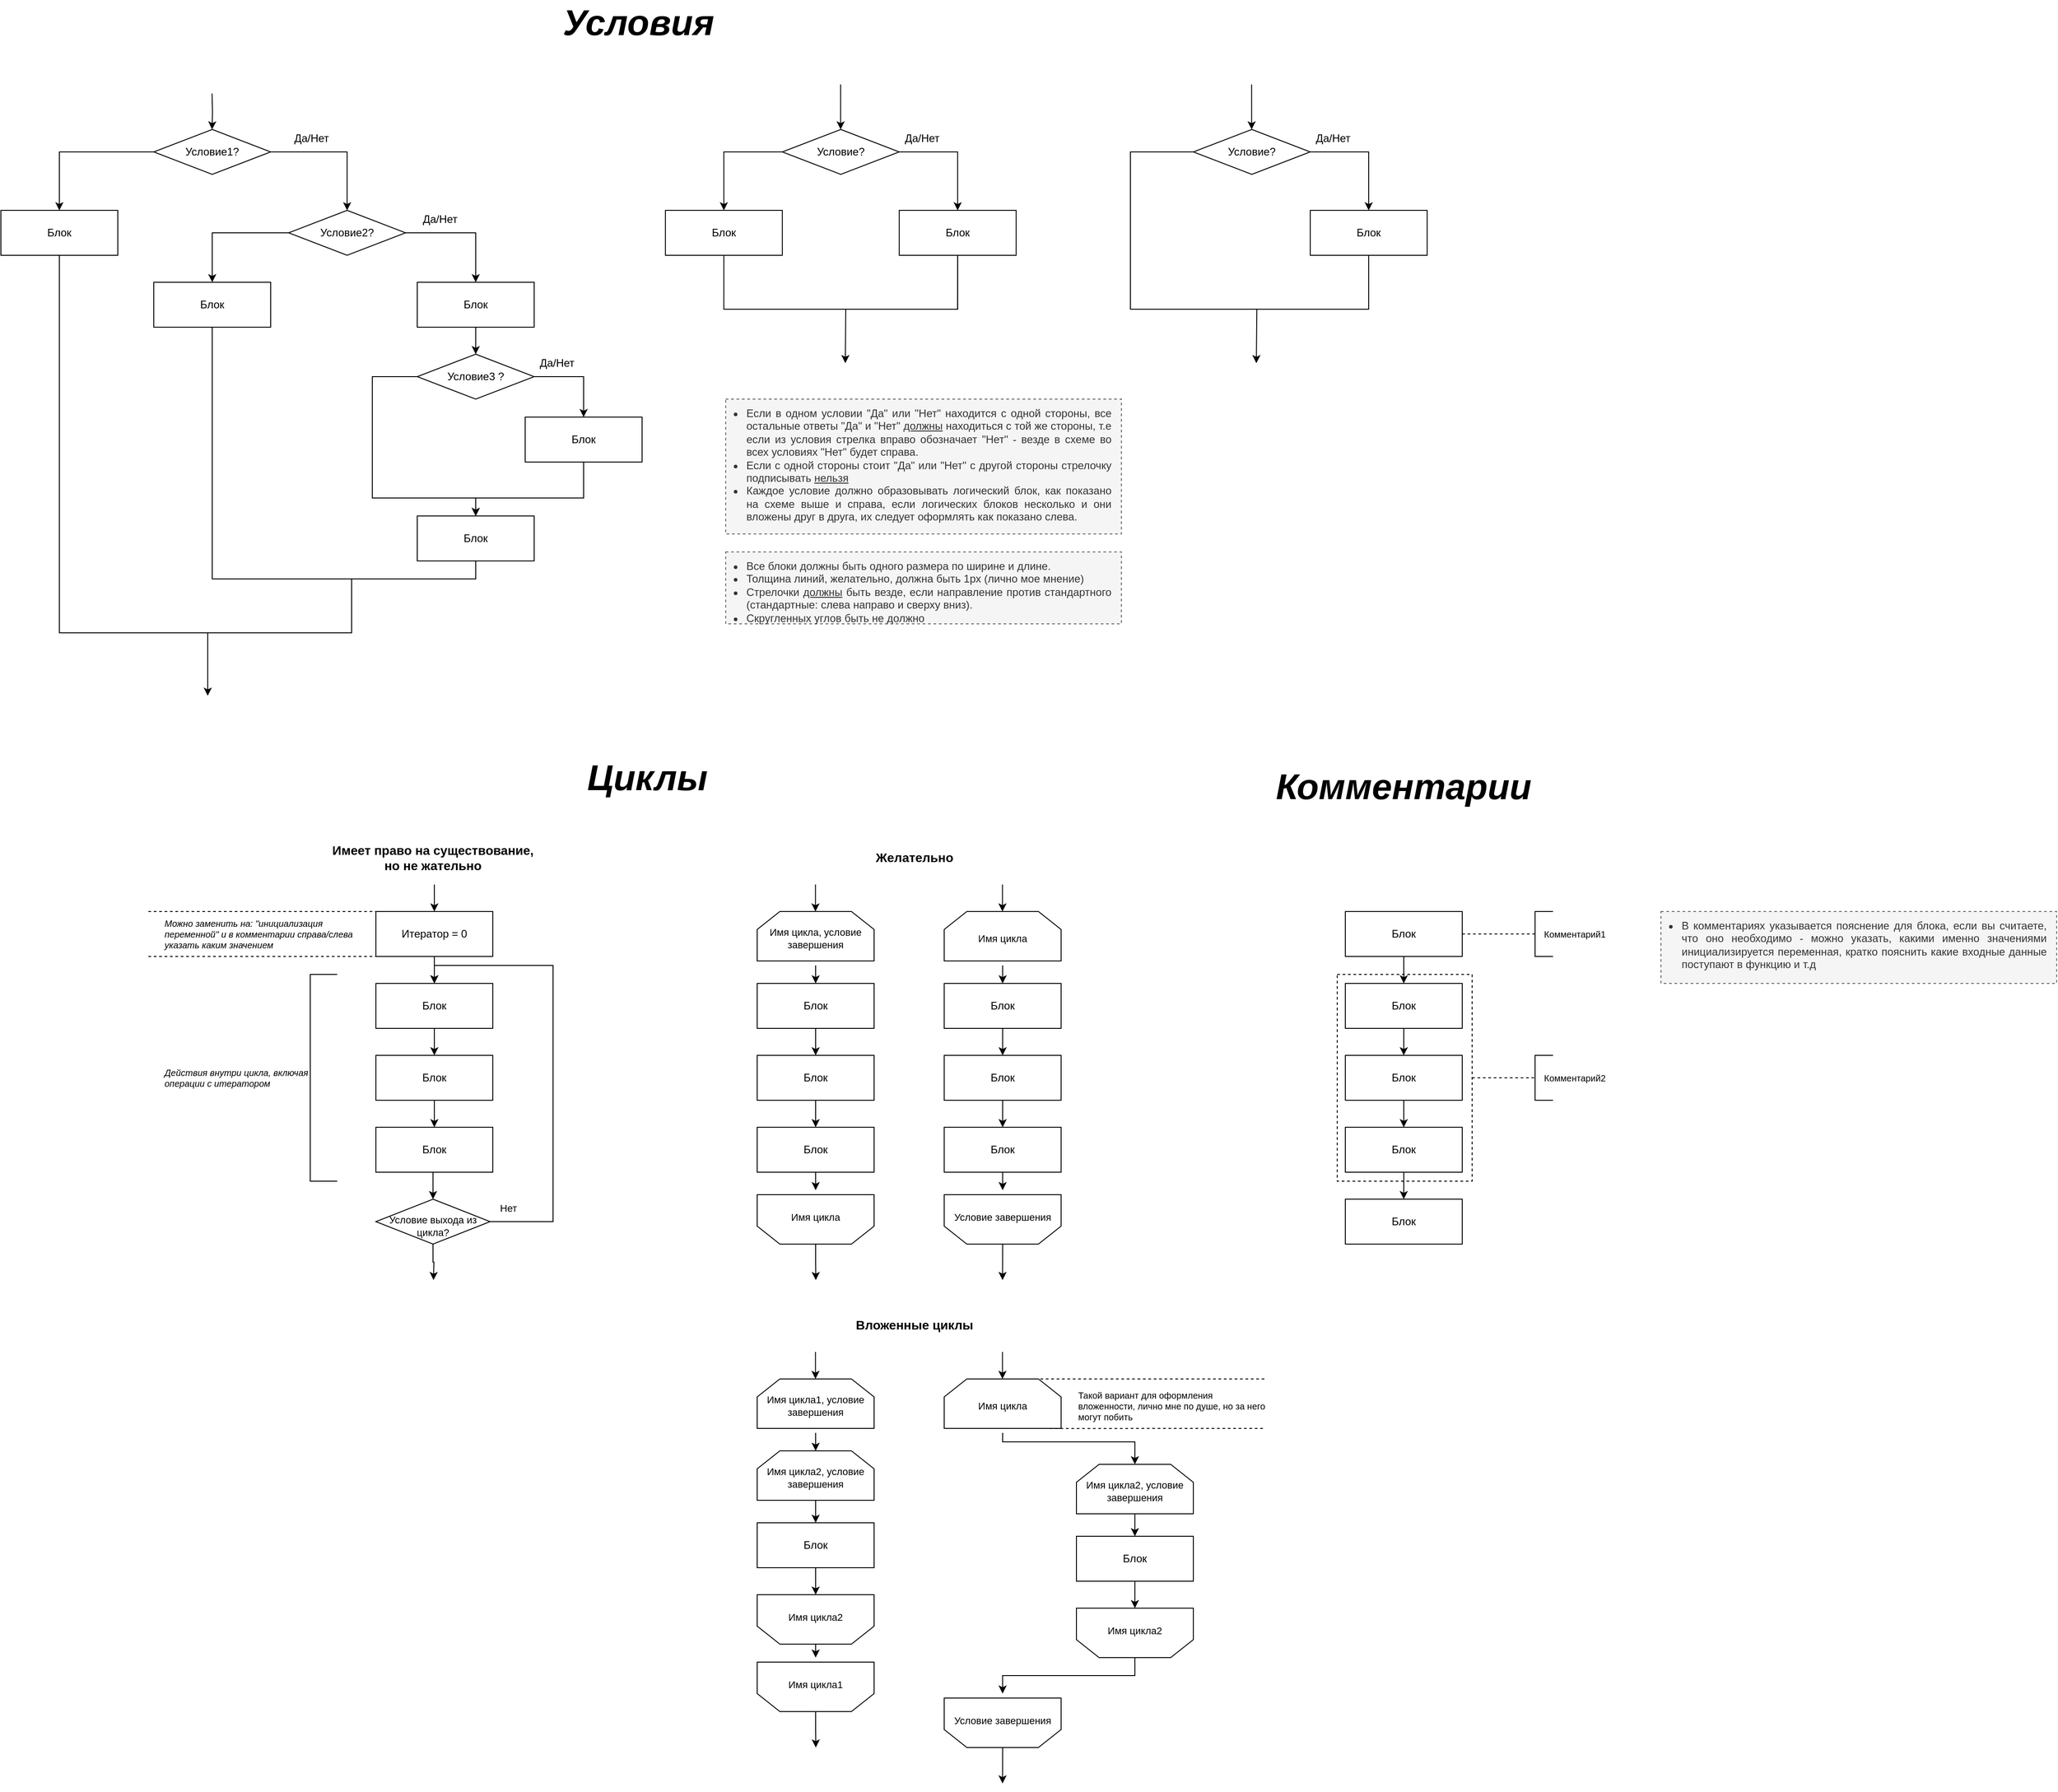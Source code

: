 <mxfile version="14.9.6" type="device"><diagram id="NkuIvJP3IZEy6iVDkcFe" name="Страница 1"><mxGraphModel dx="2048" dy="1184" grid="0" gridSize="10" guides="1" tooltips="1" connect="1" arrows="1" fold="1" page="1" pageScale="1" pageWidth="827" pageHeight="1169" math="0" shadow="0"><root><mxCell id="0"/><mxCell id="1" parent="0"/><mxCell id="CPJ8jQnvKsTgNhLPB1rP-31" style="edgeStyle=orthogonalEdgeStyle;rounded=0;orthogonalLoop=1;jettySize=auto;html=1;exitX=0.5;exitY=1;exitDx=0;exitDy=0;entryX=0.5;entryY=0;entryDx=0;entryDy=0;" parent="1" source="CPJ8jQnvKsTgNhLPB1rP-13" target="CPJ8jQnvKsTgNhLPB1rP-14" edge="1"><mxGeometry relative="1" as="geometry"/></mxCell><mxCell id="CPJ8jQnvKsTgNhLPB1rP-13" value="Блок" style="rounded=0;whiteSpace=wrap;html=1;strokeWidth=1;" parent="1" vertex="1"><mxGeometry x="577" y="380" width="130" height="50" as="geometry"/></mxCell><mxCell id="CPJ8jQnvKsTgNhLPB1rP-21" style="edgeStyle=orthogonalEdgeStyle;rounded=0;orthogonalLoop=1;jettySize=auto;html=1;exitX=1;exitY=0.5;exitDx=0;exitDy=0;" parent="1" source="CPJ8jQnvKsTgNhLPB1rP-14" target="CPJ8jQnvKsTgNhLPB1rP-15" edge="1"><mxGeometry relative="1" as="geometry"/></mxCell><mxCell id="CPJ8jQnvKsTgNhLPB1rP-22" style="edgeStyle=orthogonalEdgeStyle;rounded=0;orthogonalLoop=1;jettySize=auto;html=1;exitX=0;exitY=0.5;exitDx=0;exitDy=0;" parent="1" source="CPJ8jQnvKsTgNhLPB1rP-14" target="CPJ8jQnvKsTgNhLPB1rP-16" edge="1"><mxGeometry relative="1" as="geometry"><Array as="points"><mxPoint x="527" y="485"/><mxPoint x="527" y="620"/><mxPoint x="642" y="620"/></Array></mxGeometry></mxCell><mxCell id="CPJ8jQnvKsTgNhLPB1rP-14" value="Условие3 ?" style="rhombus;whiteSpace=wrap;html=1;strokeWidth=1;" parent="1" vertex="1"><mxGeometry x="577" y="460" width="130" height="50" as="geometry"/></mxCell><mxCell id="CPJ8jQnvKsTgNhLPB1rP-24" style="edgeStyle=orthogonalEdgeStyle;rounded=0;orthogonalLoop=1;jettySize=auto;html=1;exitX=0.5;exitY=1;exitDx=0;exitDy=0;" parent="1" source="CPJ8jQnvKsTgNhLPB1rP-15" target="CPJ8jQnvKsTgNhLPB1rP-16" edge="1"><mxGeometry relative="1" as="geometry"><Array as="points"><mxPoint x="762" y="620"/><mxPoint x="642" y="620"/></Array></mxGeometry></mxCell><mxCell id="CPJ8jQnvKsTgNhLPB1rP-15" value="Блок" style="rounded=0;whiteSpace=wrap;html=1;strokeWidth=1;" parent="1" vertex="1"><mxGeometry x="697" y="530" width="130" height="50" as="geometry"/></mxCell><mxCell id="CPJ8jQnvKsTgNhLPB1rP-16" value="Блок" style="rounded=0;whiteSpace=wrap;html=1;strokeWidth=1;" parent="1" vertex="1"><mxGeometry x="577" y="640" width="130" height="50" as="geometry"/></mxCell><mxCell id="CPJ8jQnvKsTgNhLPB1rP-39" value="Да/Нет" style="text;html=1;align=center;verticalAlign=middle;resizable=0;points=[];autosize=1;" parent="1" vertex="1"><mxGeometry x="577" y="300" width="50" height="20" as="geometry"/></mxCell><mxCell id="CPJ8jQnvKsTgNhLPB1rP-41" value="Да/Нет" style="text;html=1;align=center;verticalAlign=middle;resizable=0;points=[];autosize=1;" parent="1" vertex="1"><mxGeometry x="707" y="460" width="50" height="20" as="geometry"/></mxCell><mxCell id="CawfbznV-qjtrtdzfyc5-2" style="edgeStyle=orthogonalEdgeStyle;rounded=0;orthogonalLoop=1;jettySize=auto;html=1;exitX=1;exitY=0.5;exitDx=0;exitDy=0;" parent="1" source="CawfbznV-qjtrtdzfyc5-4" target="CawfbznV-qjtrtdzfyc5-6" edge="1"><mxGeometry relative="1" as="geometry"/></mxCell><mxCell id="CawfbznV-qjtrtdzfyc5-9" style="edgeStyle=orthogonalEdgeStyle;rounded=0;orthogonalLoop=1;jettySize=auto;html=1;exitX=0;exitY=0.5;exitDx=0;exitDy=0;entryX=0.5;entryY=0;entryDx=0;entryDy=0;" parent="1" source="CawfbznV-qjtrtdzfyc5-4" target="CawfbznV-qjtrtdzfyc5-8" edge="1"><mxGeometry relative="1" as="geometry"/></mxCell><mxCell id="CawfbznV-qjtrtdzfyc5-4" value="Условие?" style="rhombus;whiteSpace=wrap;html=1;strokeWidth=1;" parent="1" vertex="1"><mxGeometry x="982.94" y="210" width="130" height="50" as="geometry"/></mxCell><mxCell id="CawfbznV-qjtrtdzfyc5-12" style="edgeStyle=orthogonalEdgeStyle;rounded=0;orthogonalLoop=1;jettySize=auto;html=1;exitX=0.5;exitY=1;exitDx=0;exitDy=0;" parent="1" source="CawfbznV-qjtrtdzfyc5-6" edge="1"><mxGeometry relative="1" as="geometry"><mxPoint x="1053" y="470" as="targetPoint"/></mxGeometry></mxCell><mxCell id="CawfbznV-qjtrtdzfyc5-6" value="Блок" style="rounded=0;whiteSpace=wrap;html=1;strokeWidth=1;" parent="1" vertex="1"><mxGeometry x="1112.94" y="300" width="130" height="50" as="geometry"/></mxCell><mxCell id="CawfbznV-qjtrtdzfyc5-7" value="Да/Нет" style="text;html=1;align=center;verticalAlign=middle;resizable=0;points=[];autosize=1;" parent="1" vertex="1"><mxGeometry x="1112.94" y="210" width="50" height="20" as="geometry"/></mxCell><mxCell id="CawfbznV-qjtrtdzfyc5-11" style="edgeStyle=orthogonalEdgeStyle;rounded=0;orthogonalLoop=1;jettySize=auto;html=1;exitX=0.5;exitY=1;exitDx=0;exitDy=0;entryX=0.5;entryY=1;entryDx=0;entryDy=0;endArrow=none;endFill=0;" parent="1" source="CawfbznV-qjtrtdzfyc5-8" target="CawfbznV-qjtrtdzfyc5-6" edge="1"><mxGeometry relative="1" as="geometry"><Array as="points"><mxPoint x="918" y="410"/><mxPoint x="1178" y="410"/></Array></mxGeometry></mxCell><mxCell id="CawfbznV-qjtrtdzfyc5-8" value="Блок" style="rounded=0;whiteSpace=wrap;html=1;strokeWidth=1;" parent="1" vertex="1"><mxGeometry x="852.94" y="300" width="130" height="50" as="geometry"/></mxCell><mxCell id="CawfbznV-qjtrtdzfyc5-10" value="Да/Нет" style="text;html=1;align=center;verticalAlign=middle;resizable=0;points=[];autosize=1;" parent="1" vertex="1"><mxGeometry x="434" y="210" width="50" height="20" as="geometry"/></mxCell><mxCell id="CawfbznV-qjtrtdzfyc5-13" style="edgeStyle=orthogonalEdgeStyle;rounded=0;orthogonalLoop=1;jettySize=auto;html=1;exitX=0.5;exitY=1;exitDx=0;exitDy=0;entryX=0.5;entryY=0;entryDx=0;entryDy=0;" parent="1" edge="1"><mxGeometry relative="1" as="geometry"><mxPoint x="1047.77" y="170" as="sourcePoint"/><mxPoint x="1047.77" y="210" as="targetPoint"/><Array as="points"><mxPoint x="1047.77" y="160"/><mxPoint x="1047.77" y="160"/></Array></mxGeometry></mxCell><mxCell id="CawfbznV-qjtrtdzfyc5-14" value="&lt;font style=&quot;font-size: 40px&quot;&gt;&lt;b&gt;&lt;i&gt;Условия&lt;/i&gt;&lt;/b&gt;&lt;/font&gt;" style="text;html=1;strokeColor=none;fillColor=none;align=center;verticalAlign=middle;whiteSpace=wrap;rounded=0;" parent="1" vertex="1"><mxGeometry x="803" y="80" width="40" height="20" as="geometry"/></mxCell><mxCell id="CawfbznV-qjtrtdzfyc5-19" style="edgeStyle=orthogonalEdgeStyle;rounded=0;orthogonalLoop=1;jettySize=auto;html=1;exitX=0.5;exitY=1;exitDx=0;exitDy=0;entryX=0.5;entryY=0;entryDx=0;entryDy=0;endArrow=classic;endFill=1;" parent="1" source="CawfbznV-qjtrtdzfyc5-16" target="CawfbznV-qjtrtdzfyc5-17" edge="1"><mxGeometry relative="1" as="geometry"/></mxCell><mxCell id="CawfbznV-qjtrtdzfyc5-16" value="Блок" style="rounded=0;whiteSpace=wrap;html=1;strokeWidth=1;" parent="1" vertex="1"><mxGeometry x="531" y="1160" width="130" height="50" as="geometry"/></mxCell><mxCell id="CawfbznV-qjtrtdzfyc5-20" style="edgeStyle=orthogonalEdgeStyle;rounded=0;orthogonalLoop=1;jettySize=auto;html=1;exitX=0.5;exitY=1;exitDx=0;exitDy=0;entryX=0.5;entryY=0;entryDx=0;entryDy=0;endArrow=classic;endFill=1;" parent="1" source="CawfbznV-qjtrtdzfyc5-17" target="CawfbznV-qjtrtdzfyc5-18" edge="1"><mxGeometry relative="1" as="geometry"/></mxCell><mxCell id="CawfbznV-qjtrtdzfyc5-17" value="Блок" style="rounded=0;whiteSpace=wrap;html=1;strokeWidth=1;" parent="1" vertex="1"><mxGeometry x="531" y="1240" width="130" height="50" as="geometry"/></mxCell><mxCell id="CawfbznV-qjtrtdzfyc5-22" style="edgeStyle=orthogonalEdgeStyle;rounded=0;orthogonalLoop=1;jettySize=auto;html=1;exitX=0.5;exitY=1;exitDx=0;exitDy=0;entryX=0.5;entryY=0;entryDx=0;entryDy=0;endArrow=classic;endFill=1;" parent="1" source="CawfbznV-qjtrtdzfyc5-18" target="CawfbznV-qjtrtdzfyc5-21" edge="1"><mxGeometry relative="1" as="geometry"/></mxCell><mxCell id="CawfbznV-qjtrtdzfyc5-18" value="Блок" style="rounded=0;whiteSpace=wrap;html=1;strokeWidth=1;" parent="1" vertex="1"><mxGeometry x="531" y="1320" width="130" height="50" as="geometry"/></mxCell><mxCell id="CawfbznV-qjtrtdzfyc5-28" style="edgeStyle=orthogonalEdgeStyle;rounded=0;orthogonalLoop=1;jettySize=auto;html=1;exitX=1;exitY=0.5;exitDx=0;exitDy=0;endArrow=classic;endFill=1;fontSize=11;" parent="1" source="CawfbznV-qjtrtdzfyc5-21" edge="1"><mxGeometry relative="1" as="geometry"><mxPoint x="596" y="1160" as="targetPoint"/><Array as="points"><mxPoint x="728" y="1425"/><mxPoint x="728" y="1140"/><mxPoint x="596" y="1140"/></Array></mxGeometry></mxCell><mxCell id="CawfbznV-qjtrtdzfyc5-30" style="edgeStyle=orthogonalEdgeStyle;rounded=0;orthogonalLoop=1;jettySize=auto;html=1;exitX=0.5;exitY=1;exitDx=0;exitDy=0;endArrow=classic;endFill=1;fontSize=11;" parent="1" source="CawfbznV-qjtrtdzfyc5-21" edge="1"><mxGeometry relative="1" as="geometry"><mxPoint x="595" y="1490" as="targetPoint"/></mxGeometry></mxCell><mxCell id="CawfbznV-qjtrtdzfyc5-21" value="Условие выхода из цикла?" style="rhombus;whiteSpace=wrap;html=1;strokeWidth=1;fontSize=11;verticalAlign=middle;spacingTop=10;" parent="1" vertex="1"><mxGeometry x="531" y="1400" width="127" height="50" as="geometry"/></mxCell><mxCell id="CawfbznV-qjtrtdzfyc5-26" style="edgeStyle=orthogonalEdgeStyle;rounded=0;orthogonalLoop=1;jettySize=auto;html=1;exitX=0.5;exitY=1;exitDx=0;exitDy=0;entryX=0.5;entryY=0;entryDx=0;entryDy=0;endArrow=classic;endFill=1;" parent="1" source="CawfbznV-qjtrtdzfyc5-23" target="CawfbznV-qjtrtdzfyc5-16" edge="1"><mxGeometry relative="1" as="geometry"/></mxCell><mxCell id="CawfbznV-qjtrtdzfyc5-23" value="Итератор = 0" style="rounded=0;whiteSpace=wrap;html=1;strokeWidth=1;" parent="1" vertex="1"><mxGeometry x="531" y="1080" width="130" height="50" as="geometry"/></mxCell><mxCell id="CawfbznV-qjtrtdzfyc5-27" value="" style="endArrow=classic;html=1;fontSize=11;entryX=0.5;entryY=0;entryDx=0;entryDy=0;" parent="1" target="CawfbznV-qjtrtdzfyc5-23" edge="1"><mxGeometry width="50" height="50" relative="1" as="geometry"><mxPoint x="596" y="1050" as="sourcePoint"/><mxPoint x="698" y="1140" as="targetPoint"/></mxGeometry></mxCell><mxCell id="CawfbznV-qjtrtdzfyc5-29" value="Нет" style="text;html=1;align=center;verticalAlign=middle;resizable=0;points=[];autosize=1;fontSize=11;" parent="1" vertex="1"><mxGeometry x="663" y="1400" width="30" height="20" as="geometry"/></mxCell><mxCell id="CawfbznV-qjtrtdzfyc5-31" value="&lt;font style=&quot;font-size: 40px&quot;&gt;&lt;b&gt;&lt;i&gt;Циклы&lt;/i&gt;&lt;/b&gt;&lt;/font&gt;" style="text;html=1;strokeColor=none;fillColor=none;align=center;verticalAlign=middle;whiteSpace=wrap;rounded=0;" parent="1" vertex="1"><mxGeometry x="812.94" y="920" width="40" height="20" as="geometry"/></mxCell><mxCell id="CawfbznV-qjtrtdzfyc5-32" value="&lt;font style=&quot;font-size: 14px&quot;&gt;Имеет право на существование, но не жательно&lt;/font&gt;" style="text;html=1;strokeColor=none;fillColor=none;align=center;verticalAlign=middle;whiteSpace=wrap;rounded=0;fontSize=11;fontStyle=1" parent="1" vertex="1"><mxGeometry x="481.25" y="1010" width="226.5" height="20" as="geometry"/></mxCell><mxCell id="CawfbznV-qjtrtdzfyc5-34" value="&lt;span style=&quot;font-size: 10px;&quot;&gt;&lt;font style=&quot;font-size: 10px;&quot;&gt;Можно заменить на: &quot;инициализация переменной&quot; и в комментарии справа/слева указать каким значением&lt;/font&gt;&lt;/span&gt;" style="text;html=1;strokeColor=none;fillColor=none;align=left;verticalAlign=middle;whiteSpace=wrap;rounded=0;fontSize=10;fontStyle=2" parent="1" vertex="1"><mxGeometry x="294" y="1095" width="230" height="20" as="geometry"/></mxCell><mxCell id="CawfbznV-qjtrtdzfyc5-36" value="" style="strokeWidth=1;html=1;shape=mxgraph.flowchart.annotation_1;align=left;pointerEvents=1;fontSize=11;spacing=1;" parent="1" vertex="1"><mxGeometry x="458" y="1150" width="30" height="230" as="geometry"/></mxCell><mxCell id="CawfbznV-qjtrtdzfyc5-37" value="&lt;font style=&quot;font-size: 10px&quot;&gt;Действия внутри цикла, включая операции с итератором&lt;/font&gt;" style="text;html=1;strokeColor=none;fillColor=none;align=left;verticalAlign=middle;whiteSpace=wrap;rounded=0;fontSize=10;fontStyle=2" parent="1" vertex="1"><mxGeometry x="294" y="1255" width="166" height="20" as="geometry"/></mxCell><mxCell id="CawfbznV-qjtrtdzfyc5-38" value="" style="endArrow=none;html=1;fontSize=11;dashed=1;entryX=0;entryY=0;entryDx=0;entryDy=0;" parent="1" target="CawfbznV-qjtrtdzfyc5-23" edge="1"><mxGeometry width="50" height="50" relative="1" as="geometry"><mxPoint x="278" y="1080" as="sourcePoint"/><mxPoint x="528" y="1080" as="targetPoint"/></mxGeometry></mxCell><mxCell id="CawfbznV-qjtrtdzfyc5-39" value="" style="endArrow=none;html=1;fontSize=11;dashed=1;entryX=0;entryY=1;entryDx=0;entryDy=0;" parent="1" target="CawfbznV-qjtrtdzfyc5-23" edge="1"><mxGeometry width="50" height="50" relative="1" as="geometry"><mxPoint x="278" y="1130" as="sourcePoint"/><mxPoint x="541" y="1090.0" as="targetPoint"/></mxGeometry></mxCell><mxCell id="CawfbznV-qjtrtdzfyc5-40" value="&lt;ul style=&quot;font-size: 12px&quot;&gt;&lt;li style=&quot;text-align: justify&quot;&gt;&lt;span&gt;Если в одном условии &quot;Да&quot; или &quot;Нет&quot; находится с одной стороны, все остальные ответы &quot;Да&quot; и &quot;Нет&quot; &lt;/span&gt;&lt;u&gt;должны&lt;/u&gt;&lt;span&gt;&amp;nbsp;находиться с той же стороны, т.е если из условия стрелка вправо обозначает &quot;Нет&quot; - везде в схеме во всех условиях &quot;Нет&quot; будет справа.&lt;/span&gt;&lt;/li&gt;&lt;li style=&quot;text-align: justify&quot;&gt;&lt;span&gt;Если с одной стороны стоит &quot;Да&quot; или &quot;Нет&quot; с другой стороны стрелочку подписывать &lt;u&gt;нельзя&lt;/u&gt;&amp;nbsp;&lt;/span&gt;&lt;/li&gt;&lt;li style=&quot;text-align: justify&quot;&gt;&lt;span&gt;Каждое условие должно образовывать логический блок, как показано на схеме выше и справа, если логических блоков несколько и они вложены друг в друга, их следует оформлять как показано слева.&lt;/span&gt;&lt;/li&gt;&lt;/ul&gt;" style="rounded=0;whiteSpace=wrap;html=1;strokeWidth=1;fontSize=10;align=left;dashed=1;verticalAlign=top;spacingRight=11;spacingLeft=-19;spacingTop=-10;fillColor=#f5f5f5;strokeColor=#666666;fontColor=#333333;" parent="1" vertex="1"><mxGeometry x="920" y="510" width="440" height="150" as="geometry"/></mxCell><mxCell id="CawfbznV-qjtrtdzfyc5-41" style="edgeStyle=orthogonalEdgeStyle;rounded=0;orthogonalLoop=1;jettySize=auto;html=1;exitX=1;exitY=0.5;exitDx=0;exitDy=0;" parent="1" source="CawfbznV-qjtrtdzfyc5-43" target="CawfbznV-qjtrtdzfyc5-45" edge="1"><mxGeometry relative="1" as="geometry"/></mxCell><mxCell id="CawfbznV-qjtrtdzfyc5-50" style="edgeStyle=orthogonalEdgeStyle;rounded=0;orthogonalLoop=1;jettySize=auto;html=1;exitX=0;exitY=0.5;exitDx=0;exitDy=0;entryX=0.5;entryY=1;entryDx=0;entryDy=0;endArrow=none;endFill=0;fontSize=10;" parent="1" source="CawfbznV-qjtrtdzfyc5-43" target="CawfbznV-qjtrtdzfyc5-45" edge="1"><mxGeometry relative="1" as="geometry"><Array as="points"><mxPoint x="1370" y="235"/><mxPoint x="1370" y="410"/><mxPoint x="1635" y="410"/></Array></mxGeometry></mxCell><mxCell id="CawfbznV-qjtrtdzfyc5-43" value="Условие?" style="rhombus;whiteSpace=wrap;html=1;strokeWidth=1;" parent="1" vertex="1"><mxGeometry x="1440" y="210" width="130" height="50" as="geometry"/></mxCell><mxCell id="CawfbznV-qjtrtdzfyc5-44" style="edgeStyle=orthogonalEdgeStyle;rounded=0;orthogonalLoop=1;jettySize=auto;html=1;exitX=0.5;exitY=1;exitDx=0;exitDy=0;" parent="1" source="CawfbznV-qjtrtdzfyc5-45" edge="1"><mxGeometry relative="1" as="geometry"><mxPoint x="1510.06" y="470" as="targetPoint"/></mxGeometry></mxCell><mxCell id="CawfbznV-qjtrtdzfyc5-45" value="Блок" style="rounded=0;whiteSpace=wrap;html=1;strokeWidth=1;" parent="1" vertex="1"><mxGeometry x="1570" y="300" width="130" height="50" as="geometry"/></mxCell><mxCell id="CawfbznV-qjtrtdzfyc5-46" value="Да/Нет" style="text;html=1;align=center;verticalAlign=middle;resizable=0;points=[];autosize=1;" parent="1" vertex="1"><mxGeometry x="1570" y="210" width="50" height="20" as="geometry"/></mxCell><mxCell id="CawfbznV-qjtrtdzfyc5-49" style="edgeStyle=orthogonalEdgeStyle;rounded=0;orthogonalLoop=1;jettySize=auto;html=1;exitX=0.5;exitY=1;exitDx=0;exitDy=0;entryX=0.5;entryY=0;entryDx=0;entryDy=0;" parent="1" edge="1"><mxGeometry relative="1" as="geometry"><mxPoint x="1504.83" y="170" as="sourcePoint"/><mxPoint x="1504.83" y="210" as="targetPoint"/><Array as="points"><mxPoint x="1504.83" y="160"/><mxPoint x="1504.83" y="160"/></Array></mxGeometry></mxCell><mxCell id="CawfbznV-qjtrtdzfyc5-59" style="edgeStyle=orthogonalEdgeStyle;rounded=0;orthogonalLoop=1;jettySize=auto;html=1;exitX=0.5;exitY=1;exitDx=0;exitDy=0;exitPerimeter=0;entryX=0.5;entryY=0;entryDx=0;entryDy=0;endArrow=classic;endFill=1;fontSize=10;" parent="1" source="CawfbznV-qjtrtdzfyc5-51" target="CawfbznV-qjtrtdzfyc5-54" edge="1"><mxGeometry relative="1" as="geometry"/></mxCell><mxCell id="CawfbznV-qjtrtdzfyc5-51" value="&lt;font style=&quot;font-size: 11px&quot;&gt;Имя цикла, условие завершения&lt;/font&gt;" style="strokeWidth=1;html=1;shape=stencil(1VbBcoIwEP0ajjiRDFaPHWpPjhcPPa+4asaQMAlV+/eNRqYEC6VrL53hkH0L7+1bsoGIZ3YPJUYJU1BgxF+iJFloXTpgIQpRudAt9z4xYT48+XA29SHYEvPKY0cwAtYSfcZWRh/wJDbVjUGoPRrPyucRe3b3XC6e5VopRyK0skGmkXdkIJR7lp09GRulXubjFvuodAoFVmgC9Mve0gNR8kpWGg9TWhGUQke17k9Kb79XGtOU5pTutbXGA8WWBF9sxJKW3Gw6UG9F0ptR3ZF6WU8dwV2HHs8c0jWAPFtDftgZ/a4231ZZwmW47xJ1utBHbGy6Vq/6GlAzSKEaDE8PM7Qa+AcUaTqEAkzuFiYcdBP6OMdwFjY2uoLLqwhyEswOY8cSbyXsgpQ9IZYN+DZvdbU8qHZCMMz+k19KsX12KTuEstFzqS32nAcOvxu2K9oxoTzbaoM9o7sVUvpPdNepcEdwRf0vwxX4BA==);whiteSpace=wrap;fontSize=10;align=center;" parent="1" vertex="1"><mxGeometry x="955" y="1080" width="130" height="60" as="geometry"/></mxCell><mxCell id="CawfbznV-qjtrtdzfyc5-77" style="edgeStyle=orthogonalEdgeStyle;rounded=0;orthogonalLoop=1;jettySize=auto;html=1;exitX=0.5;exitY=0;exitDx=0;exitDy=0;exitPerimeter=0;endArrow=classic;endFill=1;fontSize=10;" parent="1" source="CawfbznV-qjtrtdzfyc5-52" edge="1"><mxGeometry relative="1" as="geometry"><mxPoint x="1020.207" y="1490" as="targetPoint"/></mxGeometry></mxCell><mxCell id="CawfbznV-qjtrtdzfyc5-52" value="&lt;font style=&quot;font-size: 11px&quot;&gt;Имя цикла&lt;/font&gt;" style="strokeWidth=1;html=1;shape=stencil(1VbBcoIwEP0ajjiRDFaPHWpPjhcPPa+4asaQMAlV+/eNRqYEC6VrL53hkH0L7+1bsoGIZ3YPJUYJU1BgxF+iJFloXTpgIQpRudAt9z4xYT48+XA29SHYEvPKY0cwAtYSfcZWRh/wJDbVjUGoPRrPyucRe3b3XC6e5VopRyK0skGmkXdkIJR7lp09GRulXubjFvuodAoFVmgC9Mve0gNR8kpWGg9TWhGUQke17k9Kb79XGtOU5pTutbXGA8WWBF9sxJKW3Gw6UG9F0ptR3ZF6WU8dwV2HHs8c0jWAPFtDftgZ/a4231ZZwmW47xJ1utBHbGy6Vq/6GlAzSKEaDE8PM7Qa+AcUaTqEAkzuFiYcdBP6OMdwFjY2uoLLqwhyEswOY8cSbyXsgpQ9IZYN+DZvdbU8qHZCMMz+k19KsX12KTuEstFzqS32nAcOvxu2K9oxoTzbaoM9o7sVUvpPdNepcEdwRf0vwxX4BA==);whiteSpace=wrap;fontSize=10;align=center;direction=west;" parent="1" vertex="1"><mxGeometry x="955" y="1390" width="130" height="60" as="geometry"/></mxCell><mxCell id="CawfbznV-qjtrtdzfyc5-53" style="edgeStyle=orthogonalEdgeStyle;rounded=0;orthogonalLoop=1;jettySize=auto;html=1;exitX=0.5;exitY=1;exitDx=0;exitDy=0;entryX=0.5;entryY=0;entryDx=0;entryDy=0;endArrow=classic;endFill=1;" parent="1" source="CawfbznV-qjtrtdzfyc5-54" target="CawfbznV-qjtrtdzfyc5-56" edge="1"><mxGeometry relative="1" as="geometry"/></mxCell><mxCell id="CawfbznV-qjtrtdzfyc5-54" value="Блок" style="rounded=0;whiteSpace=wrap;html=1;strokeWidth=1;" parent="1" vertex="1"><mxGeometry x="955" y="1160" width="130" height="50" as="geometry"/></mxCell><mxCell id="CawfbznV-qjtrtdzfyc5-55" style="edgeStyle=orthogonalEdgeStyle;rounded=0;orthogonalLoop=1;jettySize=auto;html=1;exitX=0.5;exitY=1;exitDx=0;exitDy=0;entryX=0.5;entryY=0;entryDx=0;entryDy=0;endArrow=classic;endFill=1;" parent="1" source="CawfbznV-qjtrtdzfyc5-56" target="CawfbznV-qjtrtdzfyc5-57" edge="1"><mxGeometry relative="1" as="geometry"/></mxCell><mxCell id="CawfbznV-qjtrtdzfyc5-56" value="Блок" style="rounded=0;whiteSpace=wrap;html=1;strokeWidth=1;" parent="1" vertex="1"><mxGeometry x="955" y="1240" width="130" height="50" as="geometry"/></mxCell><mxCell id="CawfbznV-qjtrtdzfyc5-61" style="edgeStyle=orthogonalEdgeStyle;rounded=0;orthogonalLoop=1;jettySize=auto;html=1;exitX=0.5;exitY=1;exitDx=0;exitDy=0;entryX=0.5;entryY=1;entryDx=0;entryDy=0;entryPerimeter=0;endArrow=classic;endFill=1;fontSize=10;" parent="1" source="CawfbznV-qjtrtdzfyc5-57" target="CawfbznV-qjtrtdzfyc5-52" edge="1"><mxGeometry relative="1" as="geometry"/></mxCell><mxCell id="CawfbznV-qjtrtdzfyc5-57" value="Блок" style="rounded=0;whiteSpace=wrap;html=1;strokeWidth=1;" parent="1" vertex="1"><mxGeometry x="955" y="1320" width="130" height="50" as="geometry"/></mxCell><mxCell id="CawfbznV-qjtrtdzfyc5-62" style="edgeStyle=orthogonalEdgeStyle;rounded=0;orthogonalLoop=1;jettySize=auto;html=1;exitX=0.5;exitY=1;exitDx=0;exitDy=0;exitPerimeter=0;entryX=0.5;entryY=0;entryDx=0;entryDy=0;endArrow=classic;endFill=1;fontSize=10;" parent="1" source="CawfbznV-qjtrtdzfyc5-63" target="CawfbznV-qjtrtdzfyc5-66" edge="1"><mxGeometry relative="1" as="geometry"/></mxCell><mxCell id="CawfbznV-qjtrtdzfyc5-63" value="&lt;font style=&quot;font-size: 11px&quot;&gt;Имя цикла&lt;/font&gt;" style="strokeWidth=1;html=1;shape=stencil(1VbBcoIwEP0ajjiRDFaPHWpPjhcPPa+4asaQMAlV+/eNRqYEC6VrL53hkH0L7+1bsoGIZ3YPJUYJU1BgxF+iJFloXTpgIQpRudAt9z4xYT48+XA29SHYEvPKY0cwAtYSfcZWRh/wJDbVjUGoPRrPyucRe3b3XC6e5VopRyK0skGmkXdkIJR7lp09GRulXubjFvuodAoFVmgC9Mve0gNR8kpWGg9TWhGUQke17k9Kb79XGtOU5pTutbXGA8WWBF9sxJKW3Gw6UG9F0ptR3ZF6WU8dwV2HHs8c0jWAPFtDftgZ/a4231ZZwmW47xJ1utBHbGy6Vq/6GlAzSKEaDE8PM7Qa+AcUaTqEAkzuFiYcdBP6OMdwFjY2uoLLqwhyEswOY8cSbyXsgpQ9IZYN+DZvdbU8qHZCMMz+k19KsX12KTuEstFzqS32nAcOvxu2K9oxoTzbaoM9o7sVUvpPdNepcEdwRf0vwxX4BA==);whiteSpace=wrap;fontSize=10;align=center;" parent="1" vertex="1"><mxGeometry x="1162.94" y="1080" width="130" height="60" as="geometry"/></mxCell><mxCell id="CawfbznV-qjtrtdzfyc5-78" style="edgeStyle=orthogonalEdgeStyle;rounded=0;orthogonalLoop=1;jettySize=auto;html=1;exitX=0.5;exitY=0;exitDx=0;exitDy=0;exitPerimeter=0;endArrow=classic;endFill=1;fontSize=10;" parent="1" source="CawfbznV-qjtrtdzfyc5-64" edge="1"><mxGeometry relative="1" as="geometry"><mxPoint x="1227.793" y="1490" as="targetPoint"/></mxGeometry></mxCell><mxCell id="CawfbznV-qjtrtdzfyc5-64" value="&lt;font style=&quot;font-size: 11px&quot;&gt;Условие завершения&lt;/font&gt;" style="strokeWidth=1;html=1;shape=stencil(1VbBcoIwEP0ajjiRDFaPHWpPjhcPPa+4asaQMAlV+/eNRqYEC6VrL53hkH0L7+1bsoGIZ3YPJUYJU1BgxF+iJFloXTpgIQpRudAt9z4xYT48+XA29SHYEvPKY0cwAtYSfcZWRh/wJDbVjUGoPRrPyucRe3b3XC6e5VopRyK0skGmkXdkIJR7lp09GRulXubjFvuodAoFVmgC9Mve0gNR8kpWGg9TWhGUQke17k9Kb79XGtOU5pTutbXGA8WWBF9sxJKW3Gw6UG9F0ptR3ZF6WU8dwV2HHs8c0jWAPFtDftgZ/a4231ZZwmW47xJ1utBHbGy6Vq/6GlAzSKEaDE8PM7Qa+AcUaTqEAkzuFiYcdBP6OMdwFjY2uoLLqwhyEswOY8cSbyXsgpQ9IZYN+DZvdbU8qHZCMMz+k19KsX12KTuEstFzqS32nAcOvxu2K9oxoTzbaoM9o7sVUvpPdNepcEdwRf0vwxX4BA==);whiteSpace=wrap;fontSize=10;align=center;direction=west;" parent="1" vertex="1"><mxGeometry x="1162.94" y="1390" width="130" height="60" as="geometry"/></mxCell><mxCell id="CawfbznV-qjtrtdzfyc5-65" style="edgeStyle=orthogonalEdgeStyle;rounded=0;orthogonalLoop=1;jettySize=auto;html=1;exitX=0.5;exitY=1;exitDx=0;exitDy=0;entryX=0.5;entryY=0;entryDx=0;entryDy=0;endArrow=classic;endFill=1;" parent="1" source="CawfbznV-qjtrtdzfyc5-66" target="CawfbznV-qjtrtdzfyc5-68" edge="1"><mxGeometry relative="1" as="geometry"/></mxCell><mxCell id="CawfbznV-qjtrtdzfyc5-66" value="Блок" style="rounded=0;whiteSpace=wrap;html=1;strokeWidth=1;" parent="1" vertex="1"><mxGeometry x="1162.94" y="1160" width="130" height="50" as="geometry"/></mxCell><mxCell id="CawfbznV-qjtrtdzfyc5-67" style="edgeStyle=orthogonalEdgeStyle;rounded=0;orthogonalLoop=1;jettySize=auto;html=1;exitX=0.5;exitY=1;exitDx=0;exitDy=0;entryX=0.5;entryY=0;entryDx=0;entryDy=0;endArrow=classic;endFill=1;" parent="1" source="CawfbznV-qjtrtdzfyc5-68" target="CawfbznV-qjtrtdzfyc5-70" edge="1"><mxGeometry relative="1" as="geometry"/></mxCell><mxCell id="CawfbznV-qjtrtdzfyc5-68" value="Блок" style="rounded=0;whiteSpace=wrap;html=1;strokeWidth=1;" parent="1" vertex="1"><mxGeometry x="1162.94" y="1240" width="130" height="50" as="geometry"/></mxCell><mxCell id="CawfbznV-qjtrtdzfyc5-69" style="edgeStyle=orthogonalEdgeStyle;rounded=0;orthogonalLoop=1;jettySize=auto;html=1;exitX=0.5;exitY=1;exitDx=0;exitDy=0;entryX=0.5;entryY=1;entryDx=0;entryDy=0;entryPerimeter=0;endArrow=classic;endFill=1;fontSize=10;" parent="1" source="CawfbznV-qjtrtdzfyc5-70" target="CawfbznV-qjtrtdzfyc5-64" edge="1"><mxGeometry relative="1" as="geometry"/></mxCell><mxCell id="CawfbznV-qjtrtdzfyc5-70" value="Блок" style="rounded=0;whiteSpace=wrap;html=1;strokeWidth=1;" parent="1" vertex="1"><mxGeometry x="1162.94" y="1320" width="130" height="50" as="geometry"/></mxCell><mxCell id="CawfbznV-qjtrtdzfyc5-71" value="&lt;font style=&quot;font-size: 14px&quot;&gt;Желательно&lt;/font&gt;" style="text;html=1;strokeColor=none;fillColor=none;align=center;verticalAlign=middle;whiteSpace=wrap;rounded=0;fontSize=11;fontStyle=1" parent="1" vertex="1"><mxGeometry x="1019" y="1010" width="222" height="20" as="geometry"/></mxCell><mxCell id="CawfbznV-qjtrtdzfyc5-73" value="" style="endArrow=classic;html=1;fontSize=11;entryX=0.5;entryY=0;entryDx=0;entryDy=0;" parent="1" edge="1"><mxGeometry width="50" height="50" relative="1" as="geometry"><mxPoint x="1019.8" y="1050" as="sourcePoint"/><mxPoint x="1019.8" y="1080" as="targetPoint"/></mxGeometry></mxCell><mxCell id="CawfbznV-qjtrtdzfyc5-74" value="" style="endArrow=classic;html=1;fontSize=11;entryX=0.5;entryY=0;entryDx=0;entryDy=0;" parent="1" edge="1"><mxGeometry width="50" height="50" relative="1" as="geometry"><mxPoint x="1227.74" y="1050" as="sourcePoint"/><mxPoint x="1227.74" y="1080" as="targetPoint"/></mxGeometry></mxCell><mxCell id="CawfbznV-qjtrtdzfyc5-76" value="&lt;ul style=&quot;font-size: 12px&quot;&gt;&lt;li style=&quot;text-align: justify&quot;&gt;Все блоки должны быть одного размера по ширине и длине.&amp;nbsp;&lt;/li&gt;&lt;li style=&quot;text-align: justify&quot;&gt;Толщина линий, желательно, должна быть 1px (лично мое мнение)&lt;/li&gt;&lt;li style=&quot;text-align: justify&quot;&gt;Стрелочки &lt;u&gt;должны&lt;/u&gt; быть везде, если направление против стандартного (стандартные: слева направо и сверху вниз).&lt;/li&gt;&lt;li style=&quot;text-align: justify&quot;&gt;Скругленных углов быть не должно&lt;/li&gt;&lt;/ul&gt;" style="rounded=0;whiteSpace=wrap;html=1;strokeWidth=1;fontSize=10;align=left;dashed=1;verticalAlign=top;spacingRight=11;spacingLeft=-19;spacingTop=-10;fillColor=#f5f5f5;strokeColor=#666666;fontColor=#333333;" parent="1" vertex="1"><mxGeometry x="920" y="680" width="440" height="80" as="geometry"/></mxCell><mxCell id="CawfbznV-qjtrtdzfyc5-79" style="edgeStyle=orthogonalEdgeStyle;rounded=0;orthogonalLoop=1;jettySize=auto;html=1;exitX=0.5;exitY=1;exitDx=0;exitDy=0;entryX=0.5;entryY=0;entryDx=0;entryDy=0;endArrow=classic;endFill=1;" parent="1" source="CawfbznV-qjtrtdzfyc5-80" target="CawfbznV-qjtrtdzfyc5-82" edge="1"><mxGeometry relative="1" as="geometry"/></mxCell><mxCell id="CawfbznV-qjtrtdzfyc5-80" value="Блок" style="rounded=0;whiteSpace=wrap;html=1;strokeWidth=1;" parent="1" vertex="1"><mxGeometry x="1609" y="1160" width="130" height="50" as="geometry"/></mxCell><mxCell id="CawfbznV-qjtrtdzfyc5-81" style="edgeStyle=orthogonalEdgeStyle;rounded=0;orthogonalLoop=1;jettySize=auto;html=1;exitX=0.5;exitY=1;exitDx=0;exitDy=0;entryX=0.5;entryY=0;entryDx=0;entryDy=0;endArrow=classic;endFill=1;" parent="1" source="CawfbznV-qjtrtdzfyc5-82" target="CawfbznV-qjtrtdzfyc5-83" edge="1"><mxGeometry relative="1" as="geometry"/></mxCell><mxCell id="CawfbznV-qjtrtdzfyc5-82" value="Блок" style="rounded=0;whiteSpace=wrap;html=1;strokeWidth=1;" parent="1" vertex="1"><mxGeometry x="1609" y="1240" width="130" height="50" as="geometry"/></mxCell><mxCell id="CawfbznV-qjtrtdzfyc5-90" style="edgeStyle=orthogonalEdgeStyle;rounded=0;orthogonalLoop=1;jettySize=auto;html=1;exitX=0.5;exitY=1;exitDx=0;exitDy=0;entryX=0.5;entryY=0;entryDx=0;entryDy=0;endArrow=classic;endFill=1;fontSize=10;" parent="1" source="CawfbznV-qjtrtdzfyc5-83" target="CawfbznV-qjtrtdzfyc5-89" edge="1"><mxGeometry relative="1" as="geometry"/></mxCell><mxCell id="CawfbznV-qjtrtdzfyc5-83" value="Блок" style="rounded=0;whiteSpace=wrap;html=1;strokeWidth=1;" parent="1" vertex="1"><mxGeometry x="1609" y="1320" width="130" height="50" as="geometry"/></mxCell><mxCell id="CawfbznV-qjtrtdzfyc5-85" style="edgeStyle=orthogonalEdgeStyle;rounded=0;orthogonalLoop=1;jettySize=auto;html=1;exitX=0.5;exitY=1;exitDx=0;exitDy=0;entryX=0.5;entryY=0;entryDx=0;entryDy=0;endArrow=classic;endFill=1;fontSize=10;" parent="1" source="CawfbznV-qjtrtdzfyc5-84" target="CawfbznV-qjtrtdzfyc5-80" edge="1"><mxGeometry relative="1" as="geometry"/></mxCell><mxCell id="CawfbznV-qjtrtdzfyc5-93" style="edgeStyle=orthogonalEdgeStyle;rounded=0;orthogonalLoop=1;jettySize=auto;html=1;exitX=1;exitY=0.5;exitDx=0;exitDy=0;entryX=0;entryY=0.5;entryDx=0;entryDy=0;entryPerimeter=0;endArrow=none;endFill=0;fontSize=10;dashed=1;" parent="1" source="CawfbznV-qjtrtdzfyc5-84" target="CawfbznV-qjtrtdzfyc5-87" edge="1"><mxGeometry relative="1" as="geometry"/></mxCell><mxCell id="CawfbznV-qjtrtdzfyc5-84" value="Блок" style="rounded=0;whiteSpace=wrap;html=1;strokeWidth=1;" parent="1" vertex="1"><mxGeometry x="1609" y="1080" width="130" height="50" as="geometry"/></mxCell><mxCell id="CawfbznV-qjtrtdzfyc5-86" value="&lt;font style=&quot;font-size: 40px&quot;&gt;&lt;b&gt;&lt;i&gt;Комментарии&lt;/i&gt;&lt;/b&gt;&lt;/font&gt;" style="text;html=1;strokeColor=none;fillColor=none;align=center;verticalAlign=middle;whiteSpace=wrap;rounded=0;" parent="1" vertex="1"><mxGeometry x="1654" y="930" width="40" height="20" as="geometry"/></mxCell><mxCell id="CawfbznV-qjtrtdzfyc5-87" value="Комментарий1" style="strokeWidth=1;html=1;shape=mxgraph.flowchart.annotation_1;align=left;pointerEvents=1;fillColor=#A8C6E3;fontSize=10;spacingLeft=8;" parent="1" vertex="1"><mxGeometry x="1820" y="1080" width="20" height="50" as="geometry"/></mxCell><mxCell id="CawfbznV-qjtrtdzfyc5-88" value="Комментарий2" style="strokeWidth=1;html=1;shape=mxgraph.flowchart.annotation_1;align=left;pointerEvents=1;fillColor=#A8C6E3;fontSize=10;spacingLeft=8;" parent="1" vertex="1"><mxGeometry x="1820" y="1240" width="20" height="50" as="geometry"/></mxCell><mxCell id="CawfbznV-qjtrtdzfyc5-89" value="Блок" style="rounded=0;whiteSpace=wrap;html=1;strokeWidth=1;" parent="1" vertex="1"><mxGeometry x="1609" y="1400" width="130" height="50" as="geometry"/></mxCell><mxCell id="CawfbznV-qjtrtdzfyc5-92" style="edgeStyle=orthogonalEdgeStyle;rounded=0;orthogonalLoop=1;jettySize=auto;html=1;exitX=1;exitY=0.5;exitDx=0;exitDy=0;endArrow=none;endFill=0;fontSize=10;dashed=1;" parent="1" source="CawfbznV-qjtrtdzfyc5-91" target="CawfbznV-qjtrtdzfyc5-88" edge="1"><mxGeometry relative="1" as="geometry"/></mxCell><mxCell id="CawfbznV-qjtrtdzfyc5-91" value="" style="rounded=0;whiteSpace=wrap;html=1;strokeWidth=1;fillColor=none;dashed=1;" parent="1" vertex="1"><mxGeometry x="1600" y="1150" width="150" height="230" as="geometry"/></mxCell><mxCell id="CawfbznV-qjtrtdzfyc5-94" value="&lt;ul style=&quot;font-size: 12px&quot;&gt;&lt;li style=&quot;text-align: justify&quot;&gt;В комментариях указывается пояснение для блока, если вы считаете, что оно необходимо - можно указать, какими именно значениями инициализируется переменная, кратко пояснить какие входные данные поступают в функцию и т.д&lt;/li&gt;&lt;/ul&gt;" style="rounded=0;whiteSpace=wrap;html=1;strokeWidth=1;fontSize=10;align=left;dashed=1;verticalAlign=top;spacingRight=11;spacingLeft=-19;spacingTop=-10;fillColor=#f5f5f5;strokeColor=#666666;fontColor=#333333;" parent="1" vertex="1"><mxGeometry x="1960" y="1080" width="440" height="80" as="geometry"/></mxCell><mxCell id="CawfbznV-qjtrtdzfyc5-95" style="edgeStyle=orthogonalEdgeStyle;rounded=0;orthogonalLoop=1;jettySize=auto;html=1;exitX=0.5;exitY=1;exitDx=0;exitDy=0;exitPerimeter=0;entryX=0.5;entryY=0;entryDx=0;entryDy=0;endArrow=classic;endFill=1;fontSize=10;" parent="1" source="CawfbznV-qjtrtdzfyc5-96" edge="1"><mxGeometry relative="1" as="geometry"><mxPoint x="1020" y="1680" as="targetPoint"/></mxGeometry></mxCell><mxCell id="CawfbznV-qjtrtdzfyc5-96" value="&lt;font style=&quot;font-size: 11px&quot;&gt;Имя цикла1, условие завершения&lt;/font&gt;" style="strokeWidth=1;html=1;shape=stencil(1VbBcoIwEP0ajjiRDFaPHWpPjhcPPa+4asaQMAlV+/eNRqYEC6VrL53hkH0L7+1bsoGIZ3YPJUYJU1BgxF+iJFloXTpgIQpRudAt9z4xYT48+XA29SHYEvPKY0cwAtYSfcZWRh/wJDbVjUGoPRrPyucRe3b3XC6e5VopRyK0skGmkXdkIJR7lp09GRulXubjFvuodAoFVmgC9Mve0gNR8kpWGg9TWhGUQke17k9Kb79XGtOU5pTutbXGA8WWBF9sxJKW3Gw6UG9F0ptR3ZF6WU8dwV2HHs8c0jWAPFtDftgZ/a4231ZZwmW47xJ1utBHbGy6Vq/6GlAzSKEaDE8PM7Qa+AcUaTqEAkzuFiYcdBP6OMdwFjY2uoLLqwhyEswOY8cSbyXsgpQ9IZYN+DZvdbU8qHZCMMz+k19KsX12KTuEstFzqS32nAcOvxu2K9oxoTzbaoM9o7sVUvpPdNepcEdwRf0vwxX4BA==);whiteSpace=wrap;fontSize=10;align=center;" parent="1" vertex="1"><mxGeometry x="955" y="1600" width="130" height="60" as="geometry"/></mxCell><mxCell id="CawfbznV-qjtrtdzfyc5-97" style="edgeStyle=orthogonalEdgeStyle;rounded=0;orthogonalLoop=1;jettySize=auto;html=1;exitX=0.5;exitY=0;exitDx=0;exitDy=0;exitPerimeter=0;endArrow=classic;endFill=1;fontSize=10;" parent="1" source="CawfbznV-qjtrtdzfyc5-98" edge="1"><mxGeometry relative="1" as="geometry"><mxPoint x="1020.207" y="2010" as="targetPoint"/></mxGeometry></mxCell><mxCell id="CawfbznV-qjtrtdzfyc5-98" value="&lt;font style=&quot;font-size: 11px&quot;&gt;Имя цикла1&lt;/font&gt;" style="strokeWidth=1;html=1;shape=stencil(1VbBcoIwEP0ajjiRDFaPHWpPjhcPPa+4asaQMAlV+/eNRqYEC6VrL53hkH0L7+1bsoGIZ3YPJUYJU1BgxF+iJFloXTpgIQpRudAt9z4xYT48+XA29SHYEvPKY0cwAtYSfcZWRh/wJDbVjUGoPRrPyucRe3b3XC6e5VopRyK0skGmkXdkIJR7lp09GRulXubjFvuodAoFVmgC9Mve0gNR8kpWGg9TWhGUQke17k9Kb79XGtOU5pTutbXGA8WWBF9sxJKW3Gw6UG9F0ptR3ZF6WU8dwV2HHs8c0jWAPFtDftgZ/a4231ZZwmW47xJ1utBHbGy6Vq/6GlAzSKEaDE8PM7Qa+AcUaTqEAkzuFiYcdBP6OMdwFjY2uoLLqwhyEswOY8cSbyXsgpQ9IZYN+DZvdbU8qHZCMMz+k19KsX12KTuEstFzqS32nAcOvxu2K9oxoTzbaoM9o7sVUvpPdNepcEdwRf0vwxX4BA==);whiteSpace=wrap;fontSize=10;align=center;direction=west;" parent="1" vertex="1"><mxGeometry x="955" y="1910" width="130" height="60" as="geometry"/></mxCell><mxCell id="CawfbznV-qjtrtdzfyc5-99" style="edgeStyle=orthogonalEdgeStyle;rounded=0;orthogonalLoop=1;jettySize=auto;html=1;exitX=0.5;exitY=1;exitDx=0;exitDy=0;entryX=0.5;entryY=0;entryDx=0;entryDy=0;endArrow=classic;endFill=1;" parent="1" target="CawfbznV-qjtrtdzfyc5-102" edge="1"><mxGeometry relative="1" as="geometry"><mxPoint x="1020" y="1730" as="sourcePoint"/></mxGeometry></mxCell><mxCell id="CawfbznV-qjtrtdzfyc5-101" style="edgeStyle=orthogonalEdgeStyle;rounded=0;orthogonalLoop=1;jettySize=auto;html=1;exitX=0.5;exitY=1;exitDx=0;exitDy=0;entryX=0.5;entryY=0;entryDx=0;entryDy=0;endArrow=classic;endFill=1;" parent="1" source="CawfbznV-qjtrtdzfyc5-102" edge="1"><mxGeometry relative="1" as="geometry"><mxPoint x="1020" y="1840" as="targetPoint"/></mxGeometry></mxCell><mxCell id="CawfbznV-qjtrtdzfyc5-102" value="Блок" style="rounded=0;whiteSpace=wrap;html=1;strokeWidth=1;" parent="1" vertex="1"><mxGeometry x="955" y="1760" width="130" height="50" as="geometry"/></mxCell><mxCell id="CawfbznV-qjtrtdzfyc5-103" style="edgeStyle=orthogonalEdgeStyle;rounded=0;orthogonalLoop=1;jettySize=auto;html=1;exitX=0.5;exitY=1;exitDx=0;exitDy=0;entryX=0.5;entryY=1;entryDx=0;entryDy=0;entryPerimeter=0;endArrow=classic;endFill=1;fontSize=10;" parent="1" target="CawfbznV-qjtrtdzfyc5-98" edge="1"><mxGeometry relative="1" as="geometry"><mxPoint x="1020" y="1890" as="sourcePoint"/></mxGeometry></mxCell><mxCell id="CawfbznV-qjtrtdzfyc5-125" style="edgeStyle=orthogonalEdgeStyle;rounded=0;orthogonalLoop=1;jettySize=auto;html=1;exitX=0.5;exitY=1;exitDx=0;exitDy=0;exitPerimeter=0;entryX=0.5;entryY=0;entryDx=0;entryDy=0;entryPerimeter=0;endArrow=classic;endFill=1;fontSize=10;" parent="1" source="CawfbznV-qjtrtdzfyc5-106" target="CawfbznV-qjtrtdzfyc5-123" edge="1"><mxGeometry relative="1" as="geometry"><Array as="points"><mxPoint x="1228" y="1670"/><mxPoint x="1375" y="1670"/></Array></mxGeometry></mxCell><mxCell id="CawfbznV-qjtrtdzfyc5-131" style="edgeStyle=orthogonalEdgeStyle;rounded=0;orthogonalLoop=1;jettySize=auto;html=1;exitX=0.5;exitY=0;exitDx=0;exitDy=0;exitPerimeter=0;dashed=1;endArrow=none;endFill=0;fontSize=10;" parent="1" source="CawfbznV-qjtrtdzfyc5-106" edge="1"><mxGeometry relative="1" as="geometry"><mxPoint x="1521" y="1600" as="targetPoint"/><Array as="points"><mxPoint x="1320" y="1600"/><mxPoint x="1320" y="1600"/></Array></mxGeometry></mxCell><mxCell id="CawfbznV-qjtrtdzfyc5-106" value="&lt;font style=&quot;font-size: 11px&quot;&gt;Имя цикла&lt;/font&gt;" style="strokeWidth=1;html=1;shape=stencil(1VbBcoIwEP0ajjiRDFaPHWpPjhcPPa+4asaQMAlV+/eNRqYEC6VrL53hkH0L7+1bsoGIZ3YPJUYJU1BgxF+iJFloXTpgIQpRudAt9z4xYT48+XA29SHYEvPKY0cwAtYSfcZWRh/wJDbVjUGoPRrPyucRe3b3XC6e5VopRyK0skGmkXdkIJR7lp09GRulXubjFvuodAoFVmgC9Mve0gNR8kpWGg9TWhGUQke17k9Kb79XGtOU5pTutbXGA8WWBF9sxJKW3Gw6UG9F0ptR3ZF6WU8dwV2HHs8c0jWAPFtDftgZ/a4231ZZwmW47xJ1utBHbGy6Vq/6GlAzSKEaDE8PM7Qa+AcUaTqEAkzuFiYcdBP6OMdwFjY2uoLLqwhyEswOY8cSbyXsgpQ9IZYN+DZvdbU8qHZCMMz+k19KsX12KTuEstFzqS32nAcOvxu2K9oxoTzbaoM9o7sVUvpPdNepcEdwRf0vwxX4BA==);whiteSpace=wrap;fontSize=10;align=center;" parent="1" vertex="1"><mxGeometry x="1162.94" y="1600" width="130" height="60" as="geometry"/></mxCell><mxCell id="CawfbznV-qjtrtdzfyc5-107" style="edgeStyle=orthogonalEdgeStyle;rounded=0;orthogonalLoop=1;jettySize=auto;html=1;exitX=0.5;exitY=0;exitDx=0;exitDy=0;exitPerimeter=0;endArrow=classic;endFill=1;fontSize=10;" parent="1" source="CawfbznV-qjtrtdzfyc5-108" edge="1"><mxGeometry relative="1" as="geometry"><mxPoint x="1227.793" y="2050" as="targetPoint"/></mxGeometry></mxCell><mxCell id="CawfbznV-qjtrtdzfyc5-108" value="&lt;font style=&quot;font-size: 11px&quot;&gt;Условие завершения&lt;/font&gt;" style="strokeWidth=1;html=1;shape=stencil(1VbBcoIwEP0ajjiRDFaPHWpPjhcPPa+4asaQMAlV+/eNRqYEC6VrL53hkH0L7+1bsoGIZ3YPJUYJU1BgxF+iJFloXTpgIQpRudAt9z4xYT48+XA29SHYEvPKY0cwAtYSfcZWRh/wJDbVjUGoPRrPyucRe3b3XC6e5VopRyK0skGmkXdkIJR7lp09GRulXubjFvuodAoFVmgC9Mve0gNR8kpWGg9TWhGUQke17k9Kb79XGtOU5pTutbXGA8WWBF9sxJKW3Gw6UG9F0ptR3ZF6WU8dwV2HHs8c0jWAPFtDftgZ/a4231ZZwmW47xJ1utBHbGy6Vq/6GlAzSKEaDE8PM7Qa+AcUaTqEAkzuFiYcdBP6OMdwFjY2uoLLqwhyEswOY8cSbyXsgpQ9IZYN+DZvdbU8qHZCMMz+k19KsX12KTuEstFzqS32nAcOvxu2K9oxoTzbaoM9o7sVUvpPdNepcEdwRf0vwxX4BA==);whiteSpace=wrap;fontSize=10;align=center;direction=west;" parent="1" vertex="1"><mxGeometry x="1162.94" y="1950" width="130" height="60" as="geometry"/></mxCell><mxCell id="CawfbznV-qjtrtdzfyc5-115" value="&lt;font style=&quot;font-size: 14px&quot;&gt;Вложенные циклы&lt;/font&gt;" style="text;html=1;strokeColor=none;fillColor=none;align=center;verticalAlign=middle;whiteSpace=wrap;rounded=0;fontSize=11;fontStyle=1" parent="1" vertex="1"><mxGeometry x="1019" y="1530" width="222" height="20" as="geometry"/></mxCell><mxCell id="CawfbznV-qjtrtdzfyc5-116" value="" style="endArrow=classic;html=1;fontSize=11;entryX=0.5;entryY=0;entryDx=0;entryDy=0;" parent="1" edge="1"><mxGeometry width="50" height="50" relative="1" as="geometry"><mxPoint x="1019.8" y="1570" as="sourcePoint"/><mxPoint x="1019.8" y="1600" as="targetPoint"/></mxGeometry></mxCell><mxCell id="CawfbznV-qjtrtdzfyc5-117" value="" style="endArrow=classic;html=1;fontSize=11;entryX=0.5;entryY=0;entryDx=0;entryDy=0;" parent="1" edge="1"><mxGeometry width="50" height="50" relative="1" as="geometry"><mxPoint x="1227.74" y="1570" as="sourcePoint"/><mxPoint x="1227.74" y="1600" as="targetPoint"/></mxGeometry></mxCell><mxCell id="CawfbznV-qjtrtdzfyc5-118" value="&lt;font style=&quot;font-size: 11px&quot;&gt;Имя цикла2, условие завершения&lt;/font&gt;" style="strokeWidth=1;html=1;shape=stencil(1VbBcoIwEP0ajjiRDFaPHWpPjhcPPa+4asaQMAlV+/eNRqYEC6VrL53hkH0L7+1bsoGIZ3YPJUYJU1BgxF+iJFloXTpgIQpRudAt9z4xYT48+XA29SHYEvPKY0cwAtYSfcZWRh/wJDbVjUGoPRrPyucRe3b3XC6e5VopRyK0skGmkXdkIJR7lp09GRulXubjFvuodAoFVmgC9Mve0gNR8kpWGg9TWhGUQke17k9Kb79XGtOU5pTutbXGA8WWBF9sxJKW3Gw6UG9F0ptR3ZF6WU8dwV2HHs8c0jWAPFtDftgZ/a4231ZZwmW47xJ1utBHbGy6Vq/6GlAzSKEaDE8PM7Qa+AcUaTqEAkzuFiYcdBP6OMdwFjY2uoLLqwhyEswOY8cSbyXsgpQ9IZYN+DZvdbU8qHZCMMz+k19KsX12KTuEstFzqS32nAcOvxu2K9oxoTzbaoM9o7sVUvpPdNepcEdwRf0vwxX4BA==);whiteSpace=wrap;fontSize=10;align=center;" parent="1" vertex="1"><mxGeometry x="955" y="1680" width="130" height="60" as="geometry"/></mxCell><mxCell id="CawfbznV-qjtrtdzfyc5-119" value="&lt;font style=&quot;font-size: 11px&quot;&gt;Имя цикла2&lt;/font&gt;" style="strokeWidth=1;html=1;shape=stencil(1VbBcoIwEP0ajjiRDFaPHWpPjhcPPa+4asaQMAlV+/eNRqYEC6VrL53hkH0L7+1bsoGIZ3YPJUYJU1BgxF+iJFloXTpgIQpRudAt9z4xYT48+XA29SHYEvPKY0cwAtYSfcZWRh/wJDbVjUGoPRrPyucRe3b3XC6e5VopRyK0skGmkXdkIJR7lp09GRulXubjFvuodAoFVmgC9Mve0gNR8kpWGg9TWhGUQke17k9Kb79XGtOU5pTutbXGA8WWBF9sxJKW3Gw6UG9F0ptR3ZF6WU8dwV2HHs8c0jWAPFtDftgZ/a4231ZZwmW47xJ1utBHbGy6Vq/6GlAzSKEaDE8PM7Qa+AcUaTqEAkzuFiYcdBP6OMdwFjY2uoLLqwhyEswOY8cSbyXsgpQ9IZYN+DZvdbU8qHZCMMz+k19KsX12KTuEstFzqS32nAcOvxu2K9oxoTzbaoM9o7sVUvpPdNepcEdwRf0vwxX4BA==);whiteSpace=wrap;fontSize=10;align=center;direction=west;" parent="1" vertex="1"><mxGeometry x="955" y="1835" width="130" height="60" as="geometry"/></mxCell><mxCell id="CawfbznV-qjtrtdzfyc5-120" style="edgeStyle=orthogonalEdgeStyle;rounded=0;orthogonalLoop=1;jettySize=auto;html=1;exitX=0.5;exitY=1;exitDx=0;exitDy=0;entryX=0.5;entryY=0;entryDx=0;entryDy=0;endArrow=classic;endFill=1;" parent="1" target="CawfbznV-qjtrtdzfyc5-122" edge="1"><mxGeometry relative="1" as="geometry"><mxPoint x="1375" y="1745" as="sourcePoint"/></mxGeometry></mxCell><mxCell id="CawfbznV-qjtrtdzfyc5-121" style="edgeStyle=orthogonalEdgeStyle;rounded=0;orthogonalLoop=1;jettySize=auto;html=1;exitX=0.5;exitY=1;exitDx=0;exitDy=0;entryX=0.5;entryY=0;entryDx=0;entryDy=0;endArrow=classic;endFill=1;" parent="1" source="CawfbznV-qjtrtdzfyc5-122" edge="1"><mxGeometry relative="1" as="geometry"><mxPoint x="1375" y="1855" as="targetPoint"/></mxGeometry></mxCell><mxCell id="CawfbznV-qjtrtdzfyc5-122" value="Блок" style="rounded=0;whiteSpace=wrap;html=1;strokeWidth=1;" parent="1" vertex="1"><mxGeometry x="1310" y="1775" width="130" height="50" as="geometry"/></mxCell><mxCell id="CawfbznV-qjtrtdzfyc5-123" value="&lt;font style=&quot;font-size: 11px&quot;&gt;Имя цикла2, условие завершения&lt;/font&gt;" style="strokeWidth=1;html=1;shape=stencil(1VbBcoIwEP0ajjiRDFaPHWpPjhcPPa+4asaQMAlV+/eNRqYEC6VrL53hkH0L7+1bsoGIZ3YPJUYJU1BgxF+iJFloXTpgIQpRudAt9z4xYT48+XA29SHYEvPKY0cwAtYSfcZWRh/wJDbVjUGoPRrPyucRe3b3XC6e5VopRyK0skGmkXdkIJR7lp09GRulXubjFvuodAoFVmgC9Mve0gNR8kpWGg9TWhGUQke17k9Kb79XGtOU5pTutbXGA8WWBF9sxJKW3Gw6UG9F0ptR3ZF6WU8dwV2HHs8c0jWAPFtDftgZ/a4231ZZwmW47xJ1utBHbGy6Vq/6GlAzSKEaDE8PM7Qa+AcUaTqEAkzuFiYcdBP6OMdwFjY2uoLLqwhyEswOY8cSbyXsgpQ9IZYN+DZvdbU8qHZCMMz+k19KsX12KTuEstFzqS32nAcOvxu2K9oxoTzbaoM9o7sVUvpPdNepcEdwRf0vwxX4BA==);whiteSpace=wrap;fontSize=10;align=center;" parent="1" vertex="1"><mxGeometry x="1310" y="1695" width="130" height="60" as="geometry"/></mxCell><mxCell id="CawfbznV-qjtrtdzfyc5-127" style="edgeStyle=orthogonalEdgeStyle;rounded=0;orthogonalLoop=1;jettySize=auto;html=1;exitX=0.5;exitY=0;exitDx=0;exitDy=0;exitPerimeter=0;endArrow=classic;endFill=1;fontSize=10;" parent="1" source="CawfbznV-qjtrtdzfyc5-124" target="CawfbznV-qjtrtdzfyc5-108" edge="1"><mxGeometry relative="1" as="geometry"/></mxCell><mxCell id="CawfbznV-qjtrtdzfyc5-124" value="&lt;font style=&quot;font-size: 11px&quot;&gt;Имя цикла2&lt;/font&gt;" style="strokeWidth=1;html=1;shape=stencil(1VbBcoIwEP0ajjiRDFaPHWpPjhcPPa+4asaQMAlV+/eNRqYEC6VrL53hkH0L7+1bsoGIZ3YPJUYJU1BgxF+iJFloXTpgIQpRudAt9z4xYT48+XA29SHYEvPKY0cwAtYSfcZWRh/wJDbVjUGoPRrPyucRe3b3XC6e5VopRyK0skGmkXdkIJR7lp09GRulXubjFvuodAoFVmgC9Mve0gNR8kpWGg9TWhGUQke17k9Kb79XGtOU5pTutbXGA8WWBF9sxJKW3Gw6UG9F0ptR3ZF6WU8dwV2HHs8c0jWAPFtDftgZ/a4231ZZwmW47xJ1utBHbGy6Vq/6GlAzSKEaDE8PM7Qa+AcUaTqEAkzuFiYcdBP6OMdwFjY2uoLLqwhyEswOY8cSbyXsgpQ9IZYN+DZvdbU8qHZCMMz+k19KsX12KTuEstFzqS32nAcOvxu2K9oxoTzbaoM9o7sVUvpPdNepcEdwRf0vwxX4BA==);whiteSpace=wrap;fontSize=10;align=center;direction=west;" parent="1" vertex="1"><mxGeometry x="1310" y="1850" width="130" height="60" as="geometry"/></mxCell><mxCell id="CawfbznV-qjtrtdzfyc5-130" value="" style="endArrow=none;dashed=1;html=1;fontSize=10;exitX=0.98;exitY=0.985;exitDx=0;exitDy=0;exitPerimeter=0;" parent="1" edge="1"><mxGeometry width="50" height="50" relative="1" as="geometry"><mxPoint x="1280.34" y="1655.1" as="sourcePoint"/><mxPoint x="1520" y="1655" as="targetPoint"/></mxGeometry></mxCell><mxCell id="CawfbznV-qjtrtdzfyc5-132" value="Такой вариант для оформления вложенности, лично мне по душе, но за него могут побить" style="text;html=1;strokeColor=none;fillColor=none;align=left;verticalAlign=middle;whiteSpace=wrap;rounded=0;dashed=1;fontSize=10;" parent="1" vertex="1"><mxGeometry x="1310" y="1610" width="210" height="40" as="geometry"/></mxCell><mxCell id="CawfbznV-qjtrtdzfyc5-142" style="edgeStyle=orthogonalEdgeStyle;rounded=0;orthogonalLoop=1;jettySize=auto;html=1;exitX=0;exitY=0.5;exitDx=0;exitDy=0;endArrow=classic;endFill=1;fontSize=10;" parent="1" source="CawfbznV-qjtrtdzfyc5-135" target="CawfbznV-qjtrtdzfyc5-136" edge="1"><mxGeometry relative="1" as="geometry"/></mxCell><mxCell id="CawfbznV-qjtrtdzfyc5-143" style="edgeStyle=orthogonalEdgeStyle;rounded=0;orthogonalLoop=1;jettySize=auto;html=1;exitX=1;exitY=0.5;exitDx=0;exitDy=0;entryX=0.5;entryY=0;entryDx=0;entryDy=0;endArrow=classic;endFill=1;fontSize=10;" parent="1" source="CawfbznV-qjtrtdzfyc5-135" target="CPJ8jQnvKsTgNhLPB1rP-13" edge="1"><mxGeometry relative="1" as="geometry"/></mxCell><mxCell id="CawfbznV-qjtrtdzfyc5-135" value="Условие2?" style="rhombus;whiteSpace=wrap;html=1;strokeWidth=1;" parent="1" vertex="1"><mxGeometry x="434" y="300" width="130" height="50" as="geometry"/></mxCell><mxCell id="CawfbznV-qjtrtdzfyc5-144" style="edgeStyle=orthogonalEdgeStyle;rounded=0;orthogonalLoop=1;jettySize=auto;html=1;exitX=0.5;exitY=1;exitDx=0;exitDy=0;entryX=0.5;entryY=1;entryDx=0;entryDy=0;endArrow=none;endFill=0;fontSize=10;" parent="1" source="CawfbznV-qjtrtdzfyc5-136" target="CPJ8jQnvKsTgNhLPB1rP-16" edge="1"><mxGeometry relative="1" as="geometry"/></mxCell><mxCell id="CawfbznV-qjtrtdzfyc5-136" value="Блок" style="rounded=0;whiteSpace=wrap;html=1;strokeWidth=1;" parent="1" vertex="1"><mxGeometry x="284" y="380" width="130" height="50" as="geometry"/></mxCell><mxCell id="CawfbznV-qjtrtdzfyc5-146" style="edgeStyle=orthogonalEdgeStyle;rounded=0;orthogonalLoop=1;jettySize=auto;html=1;exitX=0.5;exitY=1;exitDx=0;exitDy=0;entryX=0.5;entryY=1;entryDx=0;entryDy=0;endArrow=none;endFill=0;fontSize=10;" parent="1" source="CawfbznV-qjtrtdzfyc5-137" target="CPJ8jQnvKsTgNhLPB1rP-16" edge="1"><mxGeometry relative="1" as="geometry"><Array as="points"><mxPoint x="179" y="770"/><mxPoint x="504" y="770"/><mxPoint x="504" y="710"/><mxPoint x="642" y="710"/></Array></mxGeometry></mxCell><mxCell id="CawfbznV-qjtrtdzfyc5-147" style="edgeStyle=orthogonalEdgeStyle;rounded=0;orthogonalLoop=1;jettySize=auto;html=1;exitX=0.5;exitY=1;exitDx=0;exitDy=0;endArrow=classic;endFill=1;fontSize=10;" parent="1" source="CawfbznV-qjtrtdzfyc5-137" edge="1"><mxGeometry relative="1" as="geometry"><mxPoint x="344" y="840" as="targetPoint"/><Array as="points"><mxPoint x="179" y="770"/><mxPoint x="344" y="770"/><mxPoint x="344" y="840"/></Array></mxGeometry></mxCell><mxCell id="CawfbznV-qjtrtdzfyc5-137" value="Блок" style="rounded=0;whiteSpace=wrap;html=1;strokeWidth=1;" parent="1" vertex="1"><mxGeometry x="114" y="300" width="130" height="50" as="geometry"/></mxCell><mxCell id="CawfbznV-qjtrtdzfyc5-140" style="edgeStyle=orthogonalEdgeStyle;rounded=0;orthogonalLoop=1;jettySize=auto;html=1;exitX=0;exitY=0.5;exitDx=0;exitDy=0;entryX=0.5;entryY=0;entryDx=0;entryDy=0;endArrow=classic;endFill=1;fontSize=10;" parent="1" source="CawfbznV-qjtrtdzfyc5-138" target="CawfbznV-qjtrtdzfyc5-137" edge="1"><mxGeometry relative="1" as="geometry"/></mxCell><mxCell id="CawfbznV-qjtrtdzfyc5-141" style="edgeStyle=orthogonalEdgeStyle;rounded=0;orthogonalLoop=1;jettySize=auto;html=1;exitX=1;exitY=0.5;exitDx=0;exitDy=0;endArrow=classic;endFill=1;fontSize=10;" parent="1" source="CawfbznV-qjtrtdzfyc5-138" target="CawfbznV-qjtrtdzfyc5-135" edge="1"><mxGeometry relative="1" as="geometry"/></mxCell><mxCell id="CawfbznV-qjtrtdzfyc5-138" value="Условие1?" style="rhombus;whiteSpace=wrap;html=1;strokeWidth=1;" parent="1" vertex="1"><mxGeometry x="284" y="210" width="130" height="50" as="geometry"/></mxCell><mxCell id="CawfbznV-qjtrtdzfyc5-148" style="edgeStyle=orthogonalEdgeStyle;rounded=0;orthogonalLoop=1;jettySize=auto;html=1;exitX=0.5;exitY=1;exitDx=0;exitDy=0;entryX=0.5;entryY=0;entryDx=0;entryDy=0;" parent="1" edge="1"><mxGeometry relative="1" as="geometry"><mxPoint x="348.8" y="170" as="sourcePoint"/><mxPoint x="348.8" y="210" as="targetPoint"/></mxGeometry></mxCell></root></mxGraphModel></diagram></mxfile>